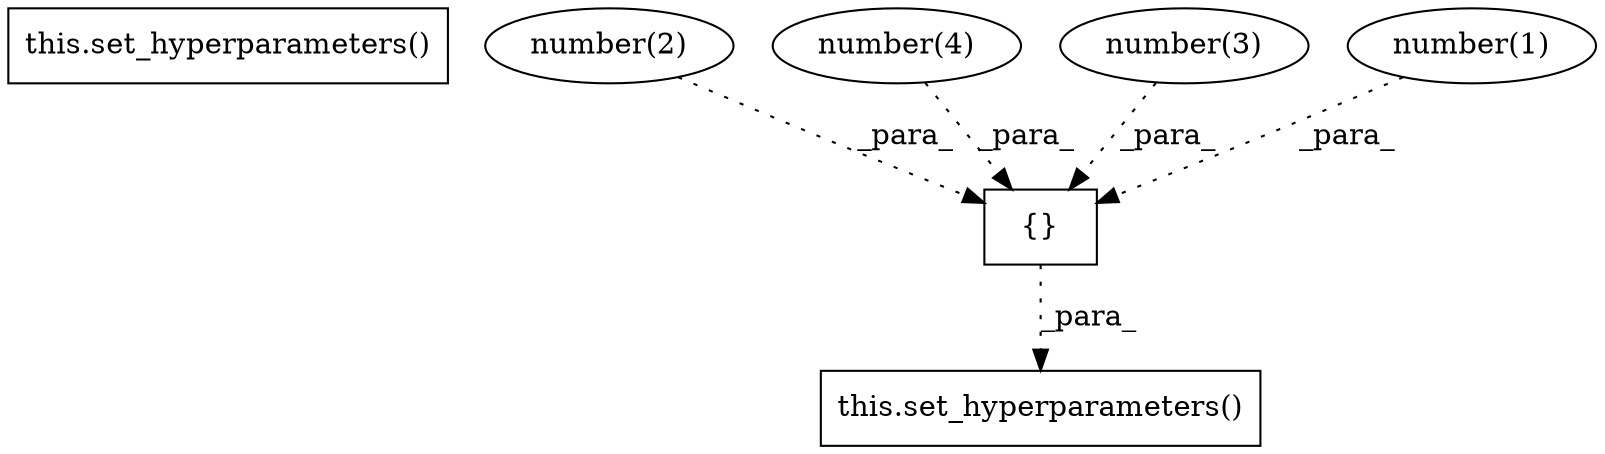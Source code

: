 digraph G {
1 [label="this.set_hyperparameters()" shape=box]
2 [label="number(2)" shape=ellipse]
3 [label="number(4)" shape=ellipse]
4 [label="number(3)" shape=ellipse]
5 [label="number(1)" shape=ellipse]
6 [label="{}" shape=box]
7 [label="this.set_hyperparameters()" shape=box]
5 -> 6 [label="_para_" style=dotted];
2 -> 6 [label="_para_" style=dotted];
4 -> 6 [label="_para_" style=dotted];
3 -> 6 [label="_para_" style=dotted];
6 -> 7 [label="_para_" style=dotted];
}